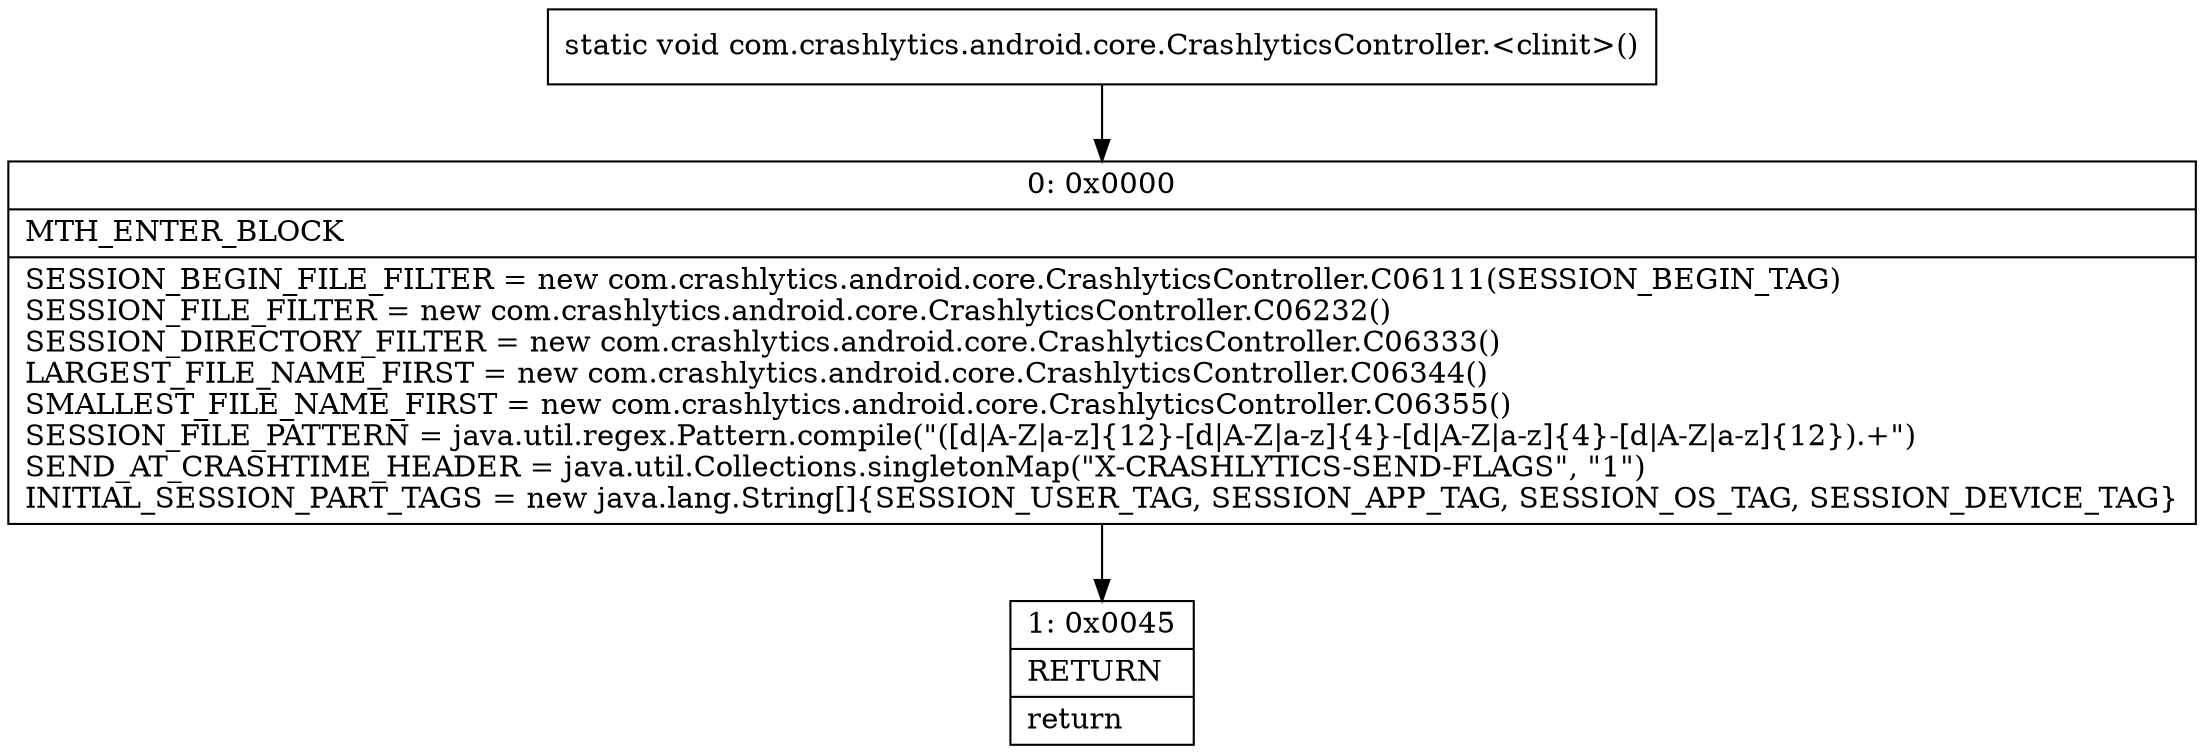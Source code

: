 digraph "CFG forcom.crashlytics.android.core.CrashlyticsController.\<clinit\>()V" {
Node_0 [shape=record,label="{0\:\ 0x0000|MTH_ENTER_BLOCK\l|SESSION_BEGIN_FILE_FILTER = new com.crashlytics.android.core.CrashlyticsController.C06111(SESSION_BEGIN_TAG)\lSESSION_FILE_FILTER = new com.crashlytics.android.core.CrashlyticsController.C06232()\lSESSION_DIRECTORY_FILTER = new com.crashlytics.android.core.CrashlyticsController.C06333()\lLARGEST_FILE_NAME_FIRST = new com.crashlytics.android.core.CrashlyticsController.C06344()\lSMALLEST_FILE_NAME_FIRST = new com.crashlytics.android.core.CrashlyticsController.C06355()\lSESSION_FILE_PATTERN = java.util.regex.Pattern.compile(\"([d\|A\-Z\|a\-z]\{12\}\-[d\|A\-Z\|a\-z]\{4\}\-[d\|A\-Z\|a\-z]\{4\}\-[d\|A\-Z\|a\-z]\{12\}).+\")\lSEND_AT_CRASHTIME_HEADER = java.util.Collections.singletonMap(\"X\-CRASHLYTICS\-SEND\-FLAGS\", \"1\")\lINITIAL_SESSION_PART_TAGS = new java.lang.String[]\{SESSION_USER_TAG, SESSION_APP_TAG, SESSION_OS_TAG, SESSION_DEVICE_TAG\}\l}"];
Node_1 [shape=record,label="{1\:\ 0x0045|RETURN\l|return\l}"];
MethodNode[shape=record,label="{static void com.crashlytics.android.core.CrashlyticsController.\<clinit\>() }"];
MethodNode -> Node_0;
Node_0 -> Node_1;
}


